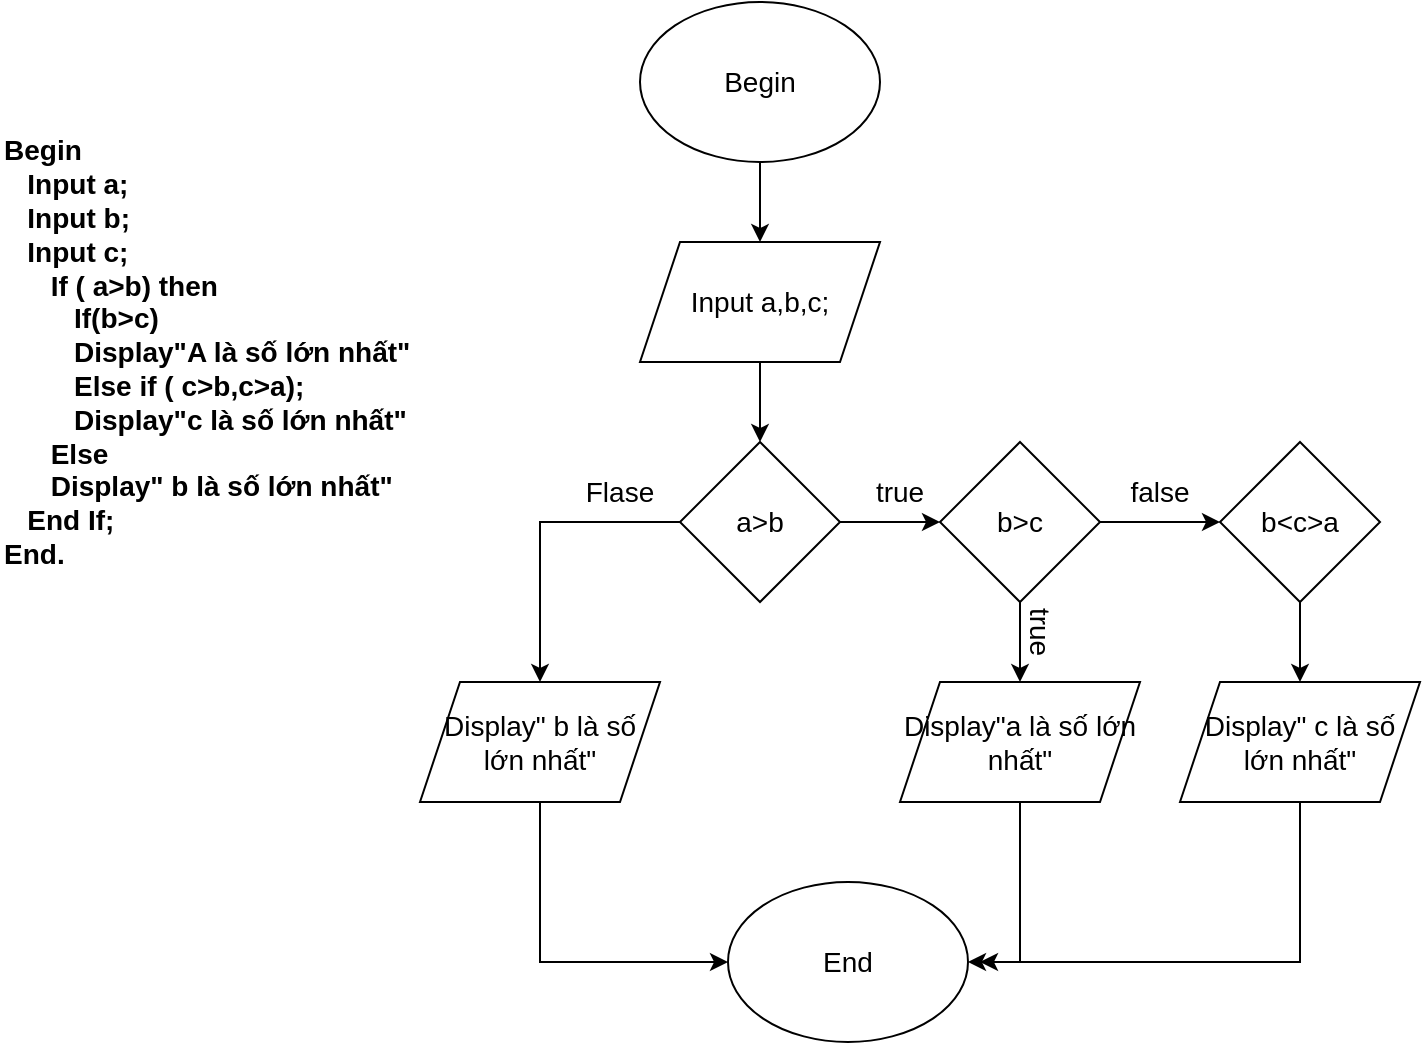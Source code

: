 <mxfile version="18.0.1" type="device"><diagram id="X4ovEOVaaiv1KenKblQJ" name="Page-1"><mxGraphModel dx="868" dy="1651" grid="1" gridSize="10" guides="1" tooltips="1" connect="1" arrows="1" fold="1" page="1" pageScale="1" pageWidth="827" pageHeight="1169" math="0" shadow="0"><root><mxCell id="0"/><mxCell id="1" parent="0"/><mxCell id="GrcxCr3b5906BPiX_Gjm-1" value="&lt;b style=&quot;font-size: 14px;&quot;&gt;Begin&lt;br&gt;&amp;nbsp; &amp;nbsp;Input a;&lt;br&gt;&amp;nbsp; &amp;nbsp;Input b;&lt;br&gt;&amp;nbsp; &amp;nbsp;Input c;&lt;br&gt;&amp;nbsp; &amp;nbsp; &amp;nbsp; If ( a&amp;gt;b) then&lt;br&gt;&amp;nbsp; &amp;nbsp; &amp;nbsp; &amp;nbsp; &amp;nbsp;If(b&amp;gt;c)&lt;br&gt;&amp;nbsp; &amp;nbsp; &amp;nbsp; &amp;nbsp; &amp;nbsp;Display&quot;A là số lớn nhất&quot;&lt;br&gt;&amp;nbsp; &amp;nbsp; &amp;nbsp; &amp;nbsp; &amp;nbsp;Else if ( c&amp;gt;b,c&amp;gt;a);&lt;br&gt;&amp;nbsp; &amp;nbsp; &amp;nbsp; &amp;nbsp; &amp;nbsp;Display&quot;c là số lớn nhất&quot;&lt;br&gt;&amp;nbsp; &amp;nbsp; &amp;nbsp; Else&lt;br&gt;&amp;nbsp; &amp;nbsp; &amp;nbsp; Display&quot; b là số lớn nhất&quot;&lt;br&gt;&amp;nbsp; &amp;nbsp;End If;&lt;br&gt;End.&lt;/b&gt;" style="text;html=1;strokeColor=none;fillColor=none;align=left;verticalAlign=middle;whiteSpace=wrap;rounded=0;" vertex="1" parent="1"><mxGeometry x="50" y="-30" width="230" height="350" as="geometry"/></mxCell><mxCell id="GrcxCr3b5906BPiX_Gjm-5" style="edgeStyle=orthogonalEdgeStyle;rounded=0;orthogonalLoop=1;jettySize=auto;html=1;exitX=0.5;exitY=1;exitDx=0;exitDy=0;entryX=0.5;entryY=0;entryDx=0;entryDy=0;fontSize=14;" edge="1" parent="1" source="GrcxCr3b5906BPiX_Gjm-2" target="GrcxCr3b5906BPiX_Gjm-3"><mxGeometry relative="1" as="geometry"/></mxCell><mxCell id="GrcxCr3b5906BPiX_Gjm-2" value="Begin" style="ellipse;whiteSpace=wrap;html=1;fontSize=14;" vertex="1" parent="1"><mxGeometry x="370" y="-30" width="120" height="80" as="geometry"/></mxCell><mxCell id="GrcxCr3b5906BPiX_Gjm-6" style="edgeStyle=orthogonalEdgeStyle;rounded=0;orthogonalLoop=1;jettySize=auto;html=1;exitX=0.5;exitY=1;exitDx=0;exitDy=0;entryX=0.5;entryY=0;entryDx=0;entryDy=0;fontSize=14;" edge="1" parent="1" source="GrcxCr3b5906BPiX_Gjm-3" target="GrcxCr3b5906BPiX_Gjm-4"><mxGeometry relative="1" as="geometry"/></mxCell><mxCell id="GrcxCr3b5906BPiX_Gjm-3" value="Input a,b,c;" style="shape=parallelogram;perimeter=parallelogramPerimeter;whiteSpace=wrap;html=1;fixedSize=1;fontSize=14;" vertex="1" parent="1"><mxGeometry x="370" y="90" width="120" height="60" as="geometry"/></mxCell><mxCell id="GrcxCr3b5906BPiX_Gjm-8" style="edgeStyle=orthogonalEdgeStyle;rounded=0;orthogonalLoop=1;jettySize=auto;html=1;exitX=1;exitY=0.5;exitDx=0;exitDy=0;fontSize=14;" edge="1" parent="1" source="GrcxCr3b5906BPiX_Gjm-4" target="GrcxCr3b5906BPiX_Gjm-7"><mxGeometry relative="1" as="geometry"/></mxCell><mxCell id="GrcxCr3b5906BPiX_Gjm-18" style="edgeStyle=orthogonalEdgeStyle;rounded=0;orthogonalLoop=1;jettySize=auto;html=1;exitX=0;exitY=0.5;exitDx=0;exitDy=0;entryX=0.5;entryY=0;entryDx=0;entryDy=0;fontSize=14;" edge="1" parent="1" source="GrcxCr3b5906BPiX_Gjm-4" target="GrcxCr3b5906BPiX_Gjm-17"><mxGeometry relative="1" as="geometry"/></mxCell><mxCell id="GrcxCr3b5906BPiX_Gjm-4" value="a&amp;gt;b" style="rhombus;whiteSpace=wrap;html=1;fontSize=14;" vertex="1" parent="1"><mxGeometry x="390" y="190" width="80" height="80" as="geometry"/></mxCell><mxCell id="GrcxCr3b5906BPiX_Gjm-10" style="edgeStyle=orthogonalEdgeStyle;rounded=0;orthogonalLoop=1;jettySize=auto;html=1;exitX=0.5;exitY=1;exitDx=0;exitDy=0;entryX=0.5;entryY=0;entryDx=0;entryDy=0;fontSize=14;" edge="1" parent="1" source="GrcxCr3b5906BPiX_Gjm-7" target="GrcxCr3b5906BPiX_Gjm-9"><mxGeometry relative="1" as="geometry"/></mxCell><mxCell id="GrcxCr3b5906BPiX_Gjm-13" style="edgeStyle=orthogonalEdgeStyle;rounded=0;orthogonalLoop=1;jettySize=auto;html=1;exitX=1;exitY=0.5;exitDx=0;exitDy=0;entryX=0;entryY=0.5;entryDx=0;entryDy=0;fontSize=14;" edge="1" parent="1" source="GrcxCr3b5906BPiX_Gjm-7" target="GrcxCr3b5906BPiX_Gjm-12"><mxGeometry relative="1" as="geometry"/></mxCell><mxCell id="GrcxCr3b5906BPiX_Gjm-7" value="b&amp;gt;c" style="rhombus;whiteSpace=wrap;html=1;fontSize=14;" vertex="1" parent="1"><mxGeometry x="520" y="190" width="80" height="80" as="geometry"/></mxCell><mxCell id="GrcxCr3b5906BPiX_Gjm-21" style="edgeStyle=orthogonalEdgeStyle;rounded=0;orthogonalLoop=1;jettySize=auto;html=1;exitX=0.5;exitY=1;exitDx=0;exitDy=0;entryX=1;entryY=0.5;entryDx=0;entryDy=0;fontSize=14;" edge="1" parent="1" source="GrcxCr3b5906BPiX_Gjm-9" target="GrcxCr3b5906BPiX_Gjm-19"><mxGeometry relative="1" as="geometry"/></mxCell><mxCell id="GrcxCr3b5906BPiX_Gjm-9" value="Display&quot;a là số lớn nhất&quot;" style="shape=parallelogram;perimeter=parallelogramPerimeter;whiteSpace=wrap;html=1;fixedSize=1;fontSize=14;" vertex="1" parent="1"><mxGeometry x="500" y="310" width="120" height="60" as="geometry"/></mxCell><mxCell id="GrcxCr3b5906BPiX_Gjm-16" style="edgeStyle=orthogonalEdgeStyle;rounded=0;orthogonalLoop=1;jettySize=auto;html=1;exitX=0.5;exitY=1;exitDx=0;exitDy=0;fontSize=14;" edge="1" parent="1" source="GrcxCr3b5906BPiX_Gjm-12" target="GrcxCr3b5906BPiX_Gjm-15"><mxGeometry relative="1" as="geometry"/></mxCell><mxCell id="GrcxCr3b5906BPiX_Gjm-12" value="b&amp;lt;c&amp;gt;a" style="rhombus;whiteSpace=wrap;html=1;fontSize=14;" vertex="1" parent="1"><mxGeometry x="660" y="190" width="80" height="80" as="geometry"/></mxCell><mxCell id="GrcxCr3b5906BPiX_Gjm-22" style="edgeStyle=orthogonalEdgeStyle;rounded=0;orthogonalLoop=1;jettySize=auto;html=1;exitX=0.5;exitY=1;exitDx=0;exitDy=0;fontSize=14;" edge="1" parent="1" source="GrcxCr3b5906BPiX_Gjm-15"><mxGeometry relative="1" as="geometry"><mxPoint x="540" y="450" as="targetPoint"/><Array as="points"><mxPoint x="700" y="450"/></Array></mxGeometry></mxCell><mxCell id="GrcxCr3b5906BPiX_Gjm-15" value="Display&quot; c là số lớn nhất&quot;" style="shape=parallelogram;perimeter=parallelogramPerimeter;whiteSpace=wrap;html=1;fixedSize=1;fontSize=14;" vertex="1" parent="1"><mxGeometry x="640" y="310" width="120" height="60" as="geometry"/></mxCell><mxCell id="GrcxCr3b5906BPiX_Gjm-20" style="edgeStyle=orthogonalEdgeStyle;rounded=0;orthogonalLoop=1;jettySize=auto;html=1;exitX=0.5;exitY=1;exitDx=0;exitDy=0;entryX=0;entryY=0.5;entryDx=0;entryDy=0;fontSize=14;" edge="1" parent="1" source="GrcxCr3b5906BPiX_Gjm-17" target="GrcxCr3b5906BPiX_Gjm-19"><mxGeometry relative="1" as="geometry"/></mxCell><mxCell id="GrcxCr3b5906BPiX_Gjm-17" value="Display&quot; b là số lớn nhất&quot;" style="shape=parallelogram;perimeter=parallelogramPerimeter;whiteSpace=wrap;html=1;fixedSize=1;fontSize=14;" vertex="1" parent="1"><mxGeometry x="260" y="310" width="120" height="60" as="geometry"/></mxCell><mxCell id="GrcxCr3b5906BPiX_Gjm-19" value="End" style="ellipse;whiteSpace=wrap;html=1;fontSize=14;" vertex="1" parent="1"><mxGeometry x="414" y="410" width="120" height="80" as="geometry"/></mxCell><mxCell id="GrcxCr3b5906BPiX_Gjm-23" value="Flase" style="text;html=1;strokeColor=none;fillColor=none;align=center;verticalAlign=middle;whiteSpace=wrap;rounded=0;fontSize=14;" vertex="1" parent="1"><mxGeometry x="330" y="200" width="60" height="30" as="geometry"/></mxCell><mxCell id="GrcxCr3b5906BPiX_Gjm-24" value="true" style="text;html=1;strokeColor=none;fillColor=none;align=center;verticalAlign=middle;whiteSpace=wrap;rounded=0;fontSize=14;" vertex="1" parent="1"><mxGeometry x="470" y="200" width="60" height="30" as="geometry"/></mxCell><mxCell id="GrcxCr3b5906BPiX_Gjm-25" value="false" style="text;html=1;strokeColor=none;fillColor=none;align=center;verticalAlign=middle;whiteSpace=wrap;rounded=0;fontSize=14;" vertex="1" parent="1"><mxGeometry x="600" y="200" width="60" height="30" as="geometry"/></mxCell><mxCell id="GrcxCr3b5906BPiX_Gjm-26" value="true" style="text;html=1;strokeColor=none;fillColor=none;align=center;verticalAlign=middle;whiteSpace=wrap;rounded=0;fontSize=14;rotation=90;" vertex="1" parent="1"><mxGeometry x="540" y="270" width="60" height="30" as="geometry"/></mxCell></root></mxGraphModel></diagram></mxfile>